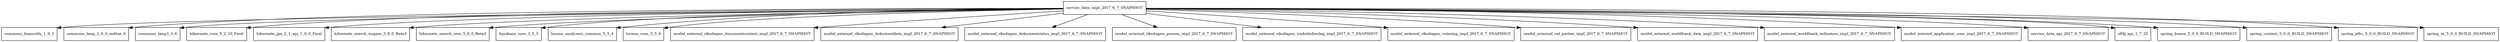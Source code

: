 digraph service_data_impl_2017_6_7_SNAPSHOT_dependencies {
  node [shape = box, fontsize=10.0];
  service_data_impl_2017_6_7_SNAPSHOT -> commons_beanutils_1_9_3;
  service_data_impl_2017_6_7_SNAPSHOT -> commons_lang_2_6_0_redhat_6;
  service_data_impl_2017_6_7_SNAPSHOT -> commons_lang3_3_6;
  service_data_impl_2017_6_7_SNAPSHOT -> hibernate_core_5_2_10_Final;
  service_data_impl_2017_6_7_SNAPSHOT -> hibernate_jpa_2_1_api_1_0_0_Final;
  service_data_impl_2017_6_7_SNAPSHOT -> hibernate_search_engine_5_8_0_Beta3;
  service_data_impl_2017_6_7_SNAPSHOT -> hibernate_search_orm_5_8_0_Beta3;
  service_data_impl_2017_6_7_SNAPSHOT -> liquibase_core_3_5_3;
  service_data_impl_2017_6_7_SNAPSHOT -> lucene_analyzers_common_5_5_4;
  service_data_impl_2017_6_7_SNAPSHOT -> lucene_core_5_5_4;
  service_data_impl_2017_6_7_SNAPSHOT -> model_external_riksdagen_documentcontent_impl_2017_6_7_SNAPSHOT;
  service_data_impl_2017_6_7_SNAPSHOT -> model_external_riksdagen_dokumentlista_impl_2017_6_7_SNAPSHOT;
  service_data_impl_2017_6_7_SNAPSHOT -> model_external_riksdagen_dokumentstatus_impl_2017_6_7_SNAPSHOT;
  service_data_impl_2017_6_7_SNAPSHOT -> model_external_riksdagen_person_impl_2017_6_7_SNAPSHOT;
  service_data_impl_2017_6_7_SNAPSHOT -> model_external_riksdagen_utskottsforslag_impl_2017_6_7_SNAPSHOT;
  service_data_impl_2017_6_7_SNAPSHOT -> model_external_riksdagen_votering_impl_2017_6_7_SNAPSHOT;
  service_data_impl_2017_6_7_SNAPSHOT -> model_external_val_partier_impl_2017_6_7_SNAPSHOT;
  service_data_impl_2017_6_7_SNAPSHOT -> model_external_worldbank_data_impl_2017_6_7_SNAPSHOT;
  service_data_impl_2017_6_7_SNAPSHOT -> model_external_worldbank_indicators_impl_2017_6_7_SNAPSHOT;
  service_data_impl_2017_6_7_SNAPSHOT -> model_internal_application_user_impl_2017_6_7_SNAPSHOT;
  service_data_impl_2017_6_7_SNAPSHOT -> service_data_api_2017_6_7_SNAPSHOT;
  service_data_impl_2017_6_7_SNAPSHOT -> slf4j_api_1_7_25;
  service_data_impl_2017_6_7_SNAPSHOT -> spring_beans_5_0_0_BUILD_SNAPSHOT;
  service_data_impl_2017_6_7_SNAPSHOT -> spring_context_5_0_0_BUILD_SNAPSHOT;
  service_data_impl_2017_6_7_SNAPSHOT -> spring_jdbc_5_0_0_BUILD_SNAPSHOT;
  service_data_impl_2017_6_7_SNAPSHOT -> spring_tx_5_0_0_BUILD_SNAPSHOT;
}
